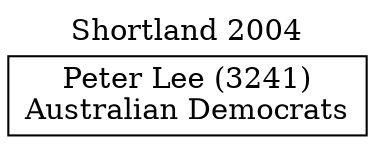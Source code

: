 // House preference flow
digraph "Peter Lee (3241)_Shortland_2004" {
	graph [label="Shortland 2004" labelloc=t mclimit=10]
	node [shape=box]
	"Peter Lee (3241)" [label="Peter Lee (3241)
Australian Democrats"]
}
